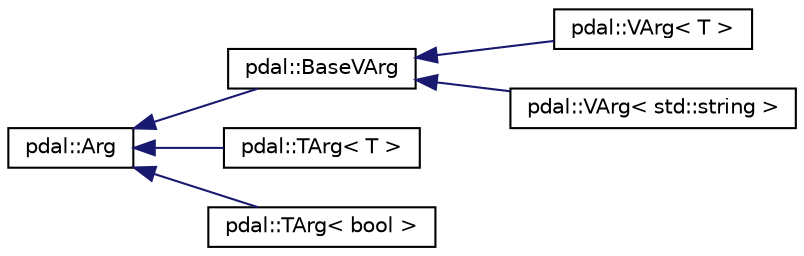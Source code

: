 digraph "Graphical Class Hierarchy"
{
  edge [fontname="Helvetica",fontsize="10",labelfontname="Helvetica",labelfontsize="10"];
  node [fontname="Helvetica",fontsize="10",shape=record];
  rankdir="LR";
  Node1 [label="pdal::Arg",height=0.2,width=0.4,color="black", fillcolor="white", style="filled",URL="$classpdal_1_1Arg.html"];
  Node1 -> Node2 [dir="back",color="midnightblue",fontsize="10",style="solid",fontname="Helvetica"];
  Node2 [label="pdal::BaseVArg",height=0.2,width=0.4,color="black", fillcolor="white", style="filled",URL="$classpdal_1_1BaseVArg.html"];
  Node2 -> Node3 [dir="back",color="midnightblue",fontsize="10",style="solid",fontname="Helvetica"];
  Node3 [label="pdal::VArg\< T \>",height=0.2,width=0.4,color="black", fillcolor="white", style="filled",URL="$classpdal_1_1VArg.html"];
  Node2 -> Node4 [dir="back",color="midnightblue",fontsize="10",style="solid",fontname="Helvetica"];
  Node4 [label="pdal::VArg\< std::string \>",height=0.2,width=0.4,color="black", fillcolor="white", style="filled",URL="$classpdal_1_1VArg_3_01std_1_1string_01_4.html"];
  Node1 -> Node5 [dir="back",color="midnightblue",fontsize="10",style="solid",fontname="Helvetica"];
  Node5 [label="pdal::TArg\< T \>",height=0.2,width=0.4,color="black", fillcolor="white", style="filled",URL="$classpdal_1_1TArg.html"];
  Node1 -> Node6 [dir="back",color="midnightblue",fontsize="10",style="solid",fontname="Helvetica"];
  Node6 [label="pdal::TArg\< bool \>",height=0.2,width=0.4,color="black", fillcolor="white", style="filled",URL="$classpdal_1_1TArg_3_01bool_01_4.html"];
}

